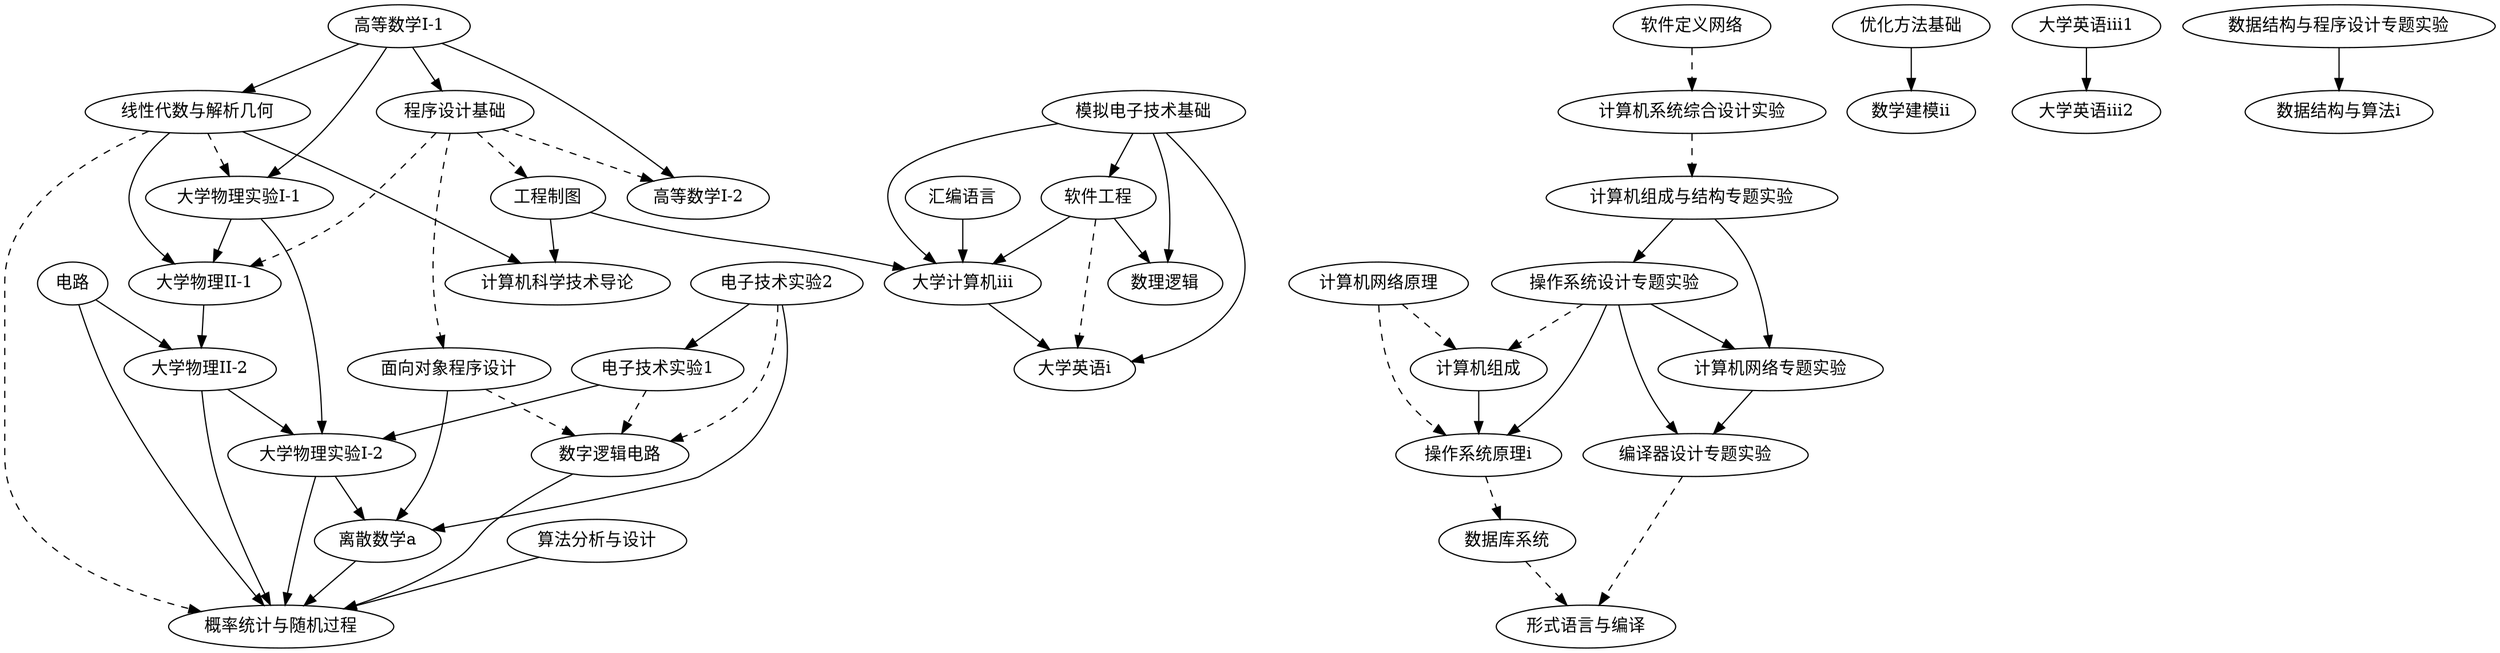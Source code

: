 strict digraph "" {
	"大学物理II-1" -> "大学物理II-2"	[style=solid];
	"大学物理II-2" -> "大学物理实验I-2"	[style=solid];
	"大学物理II-2" -> 概率统计与随机过程	[style=solid];
	"大学物理实验I-2" -> 概率统计与随机过程	[style=solid];
	"大学物理实验I-2" -> 离散数学a	[style=solid];
	大学计算机iii -> 大学英语i	[style=solid];
	程序设计基础 -> "大学物理II-1"	[style=dashed];
	程序设计基础 -> 工程制图	[style=dashed];
	程序设计基础 -> 面向对象程序设计	[style=dashed];
	程序设计基础 -> "高等数学I-2"	[style=dashed];
	工程制图 -> 大学计算机iii	[style=solid];
	工程制图 -> 计算机科学技术导论	[style=solid];
	离散数学a -> 概率统计与随机过程	[style=solid];
	"大学物理实验I-1" -> "大学物理II-1"	[style=solid];
	"大学物理实验I-1" -> "大学物理实验I-2"	[style=solid];
	电子技术实验1 -> "大学物理实验I-2"	[style=solid];
	电子技术实验1 -> 数字逻辑电路	[style=dashed];
	模拟电子技术基础 -> 大学计算机iii	[style=solid];
	模拟电子技术基础 -> 大学英语i	[style=solid];
	模拟电子技术基础 -> 数理逻辑	[style=solid];
	模拟电子技术基础 -> 软件工程	[style=solid];
	软件工程 -> 大学计算机iii	[style=solid];
	软件工程 -> 大学英语i	[style=dashed];
	软件工程 -> 数理逻辑	[style=solid];
	操作系统设计专题实验 -> 编译器设计专题实验	[style=solid];
	操作系统设计专题实验 -> 计算机网络专题实验	[style=solid];
	操作系统设计专题实验 -> 计算机组成	[style=dashed];
	操作系统设计专题实验 -> 操作系统原理i	[style=solid];
	编译器设计专题实验 -> 形式语言与编译	[style=dashed];
	计算机网络专题实验 -> 编译器设计专题实验	[style=solid];
	"高等数学I-1" -> 程序设计基础	[style=solid];
	"高等数学I-1" -> "大学物理实验I-1"	[style=solid];
	"高等数学I-1" -> 线性代数与解析几何	[style=solid];
	"高等数学I-1" -> "高等数学I-2"	[style=solid];
	线性代数与解析几何 -> "大学物理II-1"	[style=solid];
	线性代数与解析几何 -> 概率统计与随机过程	[style=dashed];
	线性代数与解析几何 -> "大学物理实验I-1"	[style=dashed];
	线性代数与解析几何 -> 计算机科学技术导论	[style=solid];
	数据库系统 -> 形式语言与编译	[style=dashed];
	电子技术实验2 -> 离散数学a	[style=solid];
	电子技术实验2 -> 电子技术实验1	[style=solid];
	电子技术实验2 -> 数字逻辑电路	[style=dashed];
	电路 -> "大学物理II-2"	[style=solid];
	电路 -> 概率统计与随机过程	[style=solid];
	计算机组成 -> 操作系统原理i	[style=solid];
	操作系统原理i -> 数据库系统	[style=dashed];
	面向对象程序设计 -> 离散数学a	[style=solid];
	面向对象程序设计 -> 数字逻辑电路	[style=dashed];
	计算机组成与结构专题实验 -> 操作系统设计专题实验	[style=solid];
	计算机组成与结构专题实验 -> 计算机网络专题实验	[style=solid];
	优化方法基础 -> 数学建模ii	[style=solid];
	汇编语言 -> 大学计算机iii	[style=solid];
	大学英语iii1 -> 大学英语iii2	[style=solid];
	数字逻辑电路 -> 概率统计与随机过程	[style=solid];
	算法分析与设计 -> 概率统计与随机过程	[style=solid];
	数据结构与程序设计专题实验 -> 数据结构与算法i	[style=solid];
	计算机系统综合设计实验 -> 计算机组成与结构专题实验	[style=dashed];
	软件定义网络 -> 计算机系统综合设计实验	[style=dashed];
	计算机网络原理 -> 计算机组成	[style=dashed];
	计算机网络原理 -> 操作系统原理i	[style=dashed];
}

